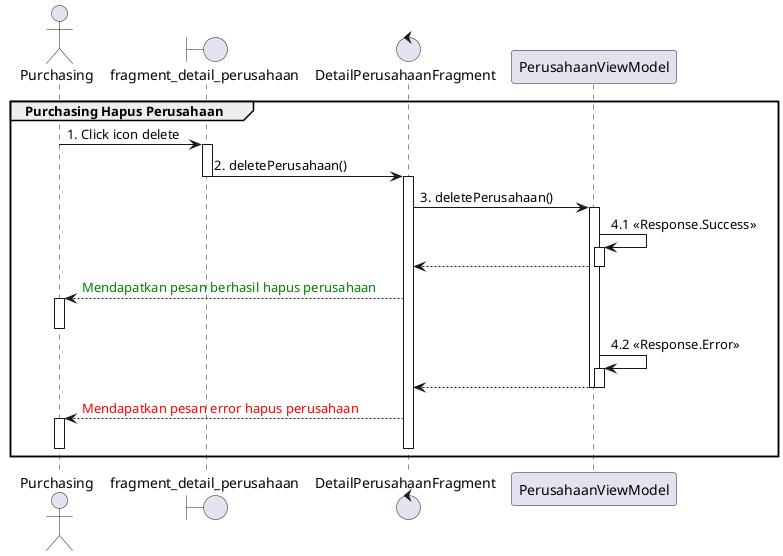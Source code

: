 @startuml
'https://plantuml.com/sequence-diagram

group Purchasing Hapus Perusahaan
    actor       Purchasing
    boundary    fragment_detail_perusahaan
    control     DetailPerusahaanFragment

    Purchasing -> fragment_detail_perusahaan : 1. Click icon delete
    activate fragment_detail_perusahaan

    fragment_detail_perusahaan -> DetailPerusahaanFragment : 2. deletePerusahaan()
    deactivate fragment_detail_perusahaan

    activate DetailPerusahaanFragment
    DetailPerusahaanFragment -> PerusahaanViewModel : 3. deletePerusahaan()
    activate PerusahaanViewModel
    PerusahaanViewModel -> PerusahaanViewModel : 4.1 <<Response.Success>>
    activate PerusahaanViewModel
    DetailPerusahaanFragment <-- PerusahaanViewModel
    deactivate PerusahaanViewModel
    Purchasing <-- DetailPerusahaanFragment :  <font color=green>Mendapatkan pesan berhasil hapus perusahaan
    activate Purchasing
    deactivate Purchasing

    PerusahaanViewModel -> PerusahaanViewModel : 4.2 <<Response.Error>>
    activate PerusahaanViewModel

    DetailPerusahaanFragment <-- PerusahaanViewModel

    deactivate PerusahaanViewModel
    deactivate PerusahaanViewModel

    Purchasing <-- DetailPerusahaanFragment : <font color=red>Mendapatkan pesan error hapus perusahaan
    activate Purchasing
    deactivate Purchasing
    deactivate DetailPerusahaanFragment
end
@enduml
